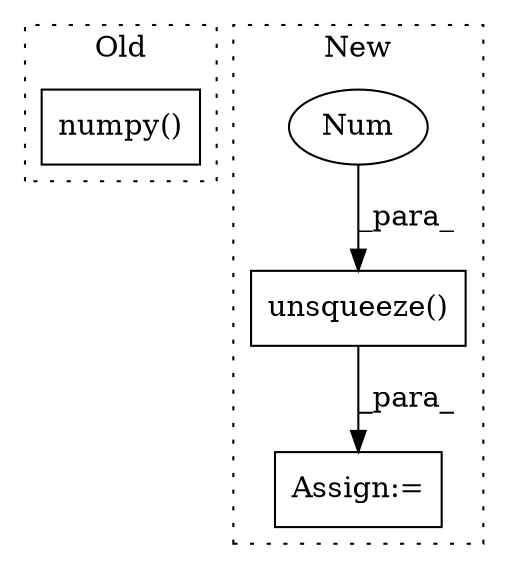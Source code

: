 digraph G {
subgraph cluster0 {
1 [label="numpy()" a="75" s="3457" l="61" shape="box"];
label = "Old";
style="dotted";
}
subgraph cluster1 {
2 [label="unsqueeze()" a="75" s="3453,3511" l="57,1" shape="box"];
3 [label="Num" a="76" s="3510" l="1" shape="ellipse"];
4 [label="Assign:=" a="68" s="3545" l="3" shape="box"];
label = "New";
style="dotted";
}
2 -> 4 [label="_para_"];
3 -> 2 [label="_para_"];
}